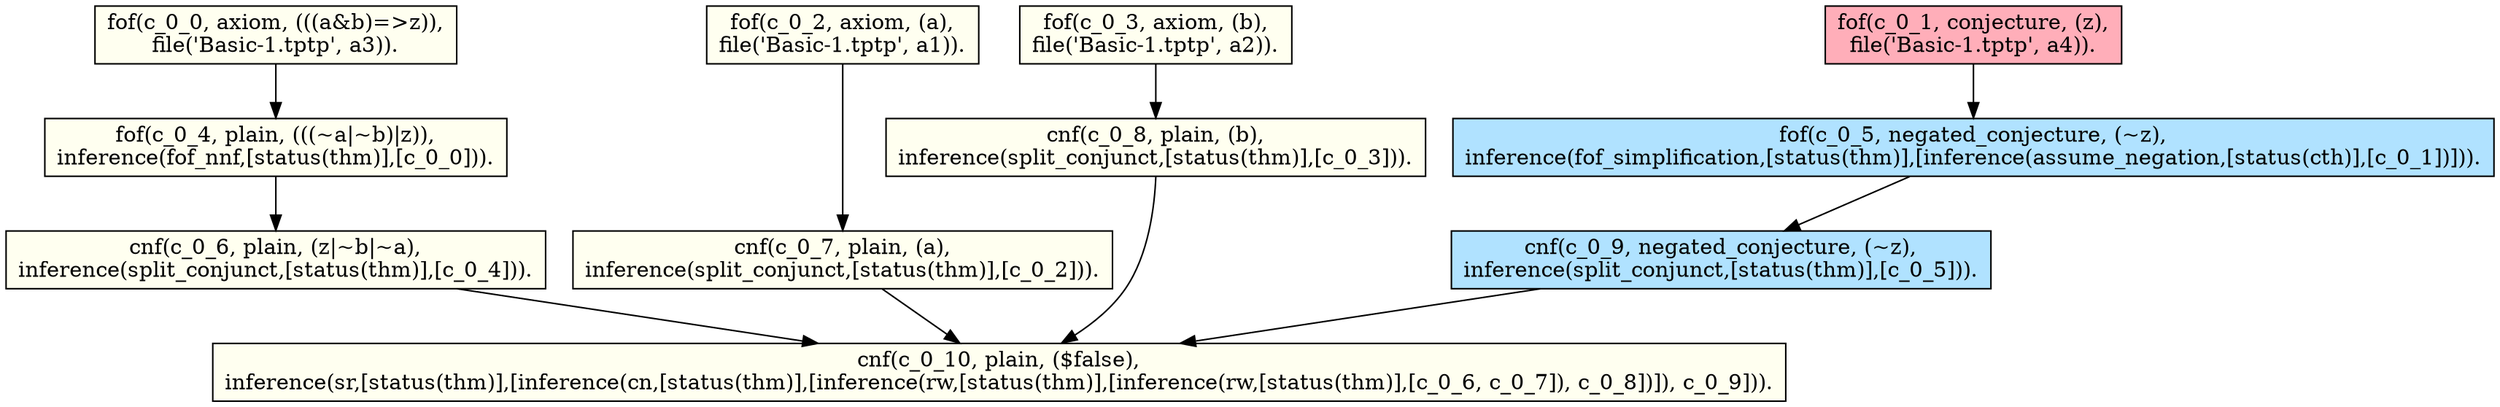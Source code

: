 
# Auto-Ordering is analysing problem.
# Problem is type HUNFGFFSF00SS
# Auto-mode selected ordering type LPO4
# Auto-mode selected ordering precedence scheme <invfreq>
# Auto-mode selected weight ordering scheme <invfreqrank>
#
# Auto-Heuristic is analysing problem.
# Problem is type HUNFGFFSF00SS
# Auto-Mode selected heuristic G_E___208_C18_F1_SE_CS_SP_PS_S0Y
# and selection function SelectMaxLComplexAvoidPosPred.
#
# No equality, disabling AC handling.
#
# Initializing proof state
#
#cnf(i_0_4, negated_conjecture, (~z)).
#
#cnf(i_0_1, plain, (a)).
#
#cnf(i_0_2, plain, (b)).
## Presaturation interreduction done

# Proof found!
# SZS status Theorem
digraph proof{
  rankdir=TB
  subgraph ax{
  rank="same";
  0 [shape=box,fillcolor=ivory1,style=filled,label="fof(c_0_0, axiom, (((a&b)=>z)),\nfile('Basic-1.tptp', a3))."]
  1 [shape=box,fillcolor=lightpink1,style=filled,label="fof(c_0_1, conjecture, (z),\nfile('Basic-1.tptp', a4))."]
  2 [shape=box,fillcolor=ivory1,style=filled,label="fof(c_0_2, axiom, (a),\nfile('Basic-1.tptp', a1))."]
  3 [shape=box,fillcolor=ivory1,style=filled,label="fof(c_0_3, axiom, (b),\nfile('Basic-1.tptp', a2))."]
   }
  4 [shape=box,fillcolor=ivory1,style=filled,label="fof(c_0_4, plain, (((~a|~b)|z)),\ninference(fof_nnf,[status(thm)],[c_0_0]))."]
    0 -> 4
  5 [shape=box,fillcolor=lightskyblue1,style=filled,label="fof(c_0_5, negated_conjecture, (~z),\ninference(fof_simplification,[status(thm)],[inference(assume_negation,[status(cth)],[c_0_1])]))."]
    1 -> 5
  6 [shape=box,fillcolor=ivory1,style=filled,label="cnf(c_0_6, plain, (z|~b|~a),\ninference(split_conjunct,[status(thm)],[c_0_4]))."]
    4 -> 6
  7 [shape=box,fillcolor=ivory1,style=filled,label="cnf(c_0_7, plain, (a),\ninference(split_conjunct,[status(thm)],[c_0_2]))."]
    2 -> 7
  8 [shape=box,fillcolor=ivory1,style=filled,label="cnf(c_0_8, plain, (b),\ninference(split_conjunct,[status(thm)],[c_0_3]))."]
    3 -> 8
  9 [shape=box,fillcolor=lightskyblue1,style=filled,label="cnf(c_0_9, negated_conjecture, (~z),\ninference(split_conjunct,[status(thm)],[c_0_5]))."]
    5 -> 9
  10 [shape=box,fillcolor=ivory1,style=filled,label="cnf(c_0_10, plain, ($false),\ninference(sr,[status(thm)],[inference(cn,[status(thm)],[inference(rw,[status(thm)],[inference(rw,[status(thm)],[c_0_6, c_0_7]), c_0_8])]), c_0_9]))."]
    9 -> 10
    8 -> 10
    7 -> 10
    6 -> 10
}
# Parsed axioms                        : 4
# Removed by relevancy pruning/SinE    : 0
# Initial clauses                      : 4
# Removed in clause preprocessing      : 0
# Initial clauses in saturation        : 4
# Processed clauses                    : 4
# ...of these trivial                  : 0
# ...subsumed                          : 0
# ...remaining for further processing  : 3
# Other redundant clauses eliminated   : 0
# Clauses deleted for lack of memory   : 0
# Backward-subsumed                    : 0
# Backward-rewritten                   : 0
# Generated clauses                    : 0
# ...of the previous two non-trivial   : 0
# Contextual simplify-reflections      : 0
# Paramodulations                      : 0
# Factorizations                       : 0
# Equation resolutions                 : 0
# Current number of processed clauses  : 3
#    Positive orientable unit clauses  : 2
#    Positive unorientable unit clauses: 0
#    Negative unit clauses             : 1
#    Non-unit-clauses                  : 0
# Current number of unprocessed clauses: 0
# ...number of literals in the above   : 0
# Clause-clause subsumption calls (NU) : 0
# Rec. Clause-clause subsumption calls : 0
# Non-unit clause-clause subsumptions  : 0
# Unit Clause-clause subsumption calls : 0
# Rewrite failures with RHS unbound    : 0
# BW rewrite match attempts            : 0
# BW rewrite match successes           : 0
# Condensation attempts                : 0
# Condensation successes               : 0
